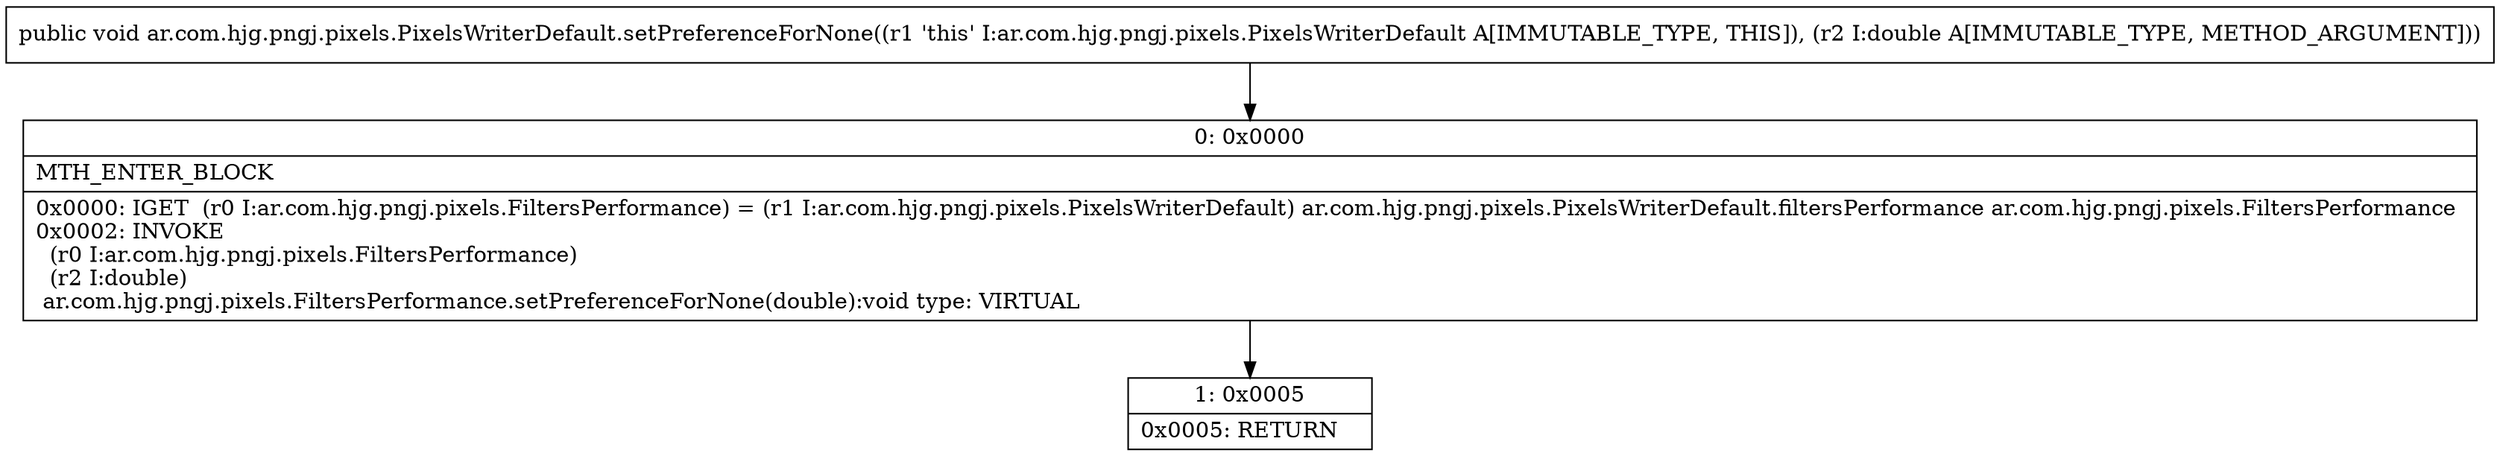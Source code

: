 digraph "CFG forar.com.hjg.pngj.pixels.PixelsWriterDefault.setPreferenceForNone(D)V" {
Node_0 [shape=record,label="{0\:\ 0x0000|MTH_ENTER_BLOCK\l|0x0000: IGET  (r0 I:ar.com.hjg.pngj.pixels.FiltersPerformance) = (r1 I:ar.com.hjg.pngj.pixels.PixelsWriterDefault) ar.com.hjg.pngj.pixels.PixelsWriterDefault.filtersPerformance ar.com.hjg.pngj.pixels.FiltersPerformance \l0x0002: INVOKE  \l  (r0 I:ar.com.hjg.pngj.pixels.FiltersPerformance)\l  (r2 I:double)\l ar.com.hjg.pngj.pixels.FiltersPerformance.setPreferenceForNone(double):void type: VIRTUAL \l}"];
Node_1 [shape=record,label="{1\:\ 0x0005|0x0005: RETURN   \l}"];
MethodNode[shape=record,label="{public void ar.com.hjg.pngj.pixels.PixelsWriterDefault.setPreferenceForNone((r1 'this' I:ar.com.hjg.pngj.pixels.PixelsWriterDefault A[IMMUTABLE_TYPE, THIS]), (r2 I:double A[IMMUTABLE_TYPE, METHOD_ARGUMENT])) }"];
MethodNode -> Node_0;
Node_0 -> Node_1;
}

